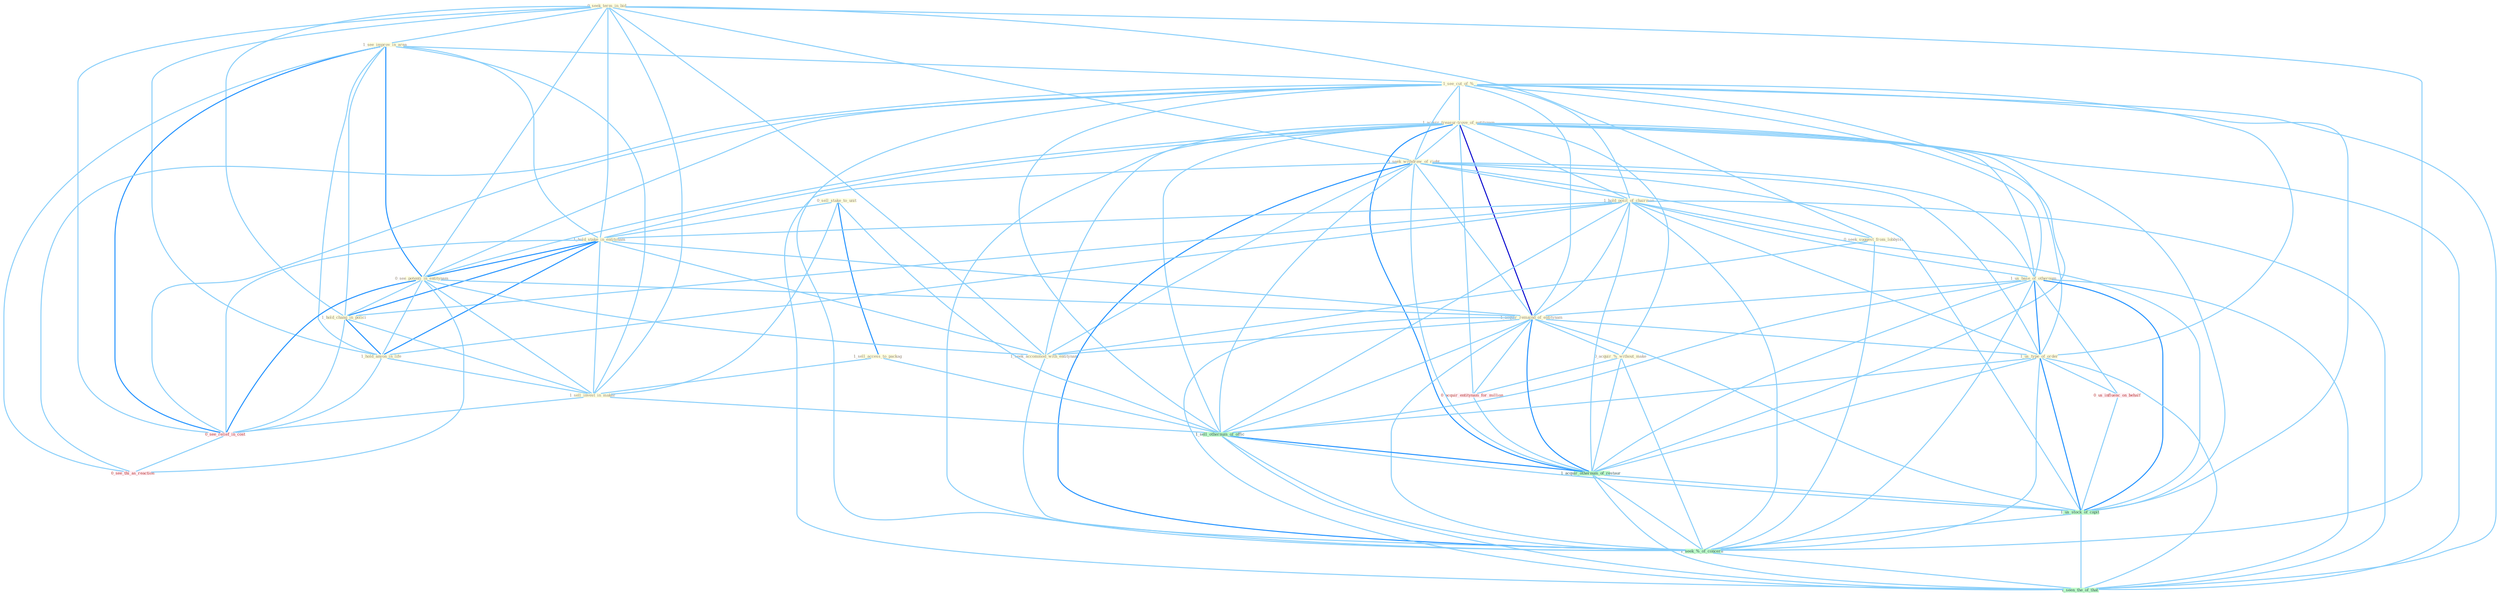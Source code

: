 Graph G{ 
    node
    [shape=polygon,style=filled,width=.5,height=.06,color="#BDFCC9",fixedsize=true,fontsize=4,
    fontcolor="#2f4f4f"];
    {node
    [color="#ffffe0", fontcolor="#8b7d6b"] "0_seek_term_in_bid " "1_see_improv_in_area " "1_see_cut_of_% " "1_acquir_treasur-trove_of_entitynam " "1_seek_withdraw_of_right " "0_sell_stake_to_unit " "1_hold_posit_of_chairman " "1_hold_stake_in_entitynam " "1_sell_access_to_packag " "0_see_potenti_in_entitynam " "1_us_base_of_othernum " "0_seek_suggest_from_lobbyist " "1_acquir_remaind_of_entitynam " "1_hold_chang_in_polici " "1_hold_anyon_in_life " "1_sell_invest_in_maker " "1_seek_accommod_with_entitynam " "1_us_type_of_order " "0_acquir_%_without_make "}
{node [color="#fff0f5", fontcolor="#b22222"] "0_acquir_entitynam_for_million " "0_us_influenc_on_behalf " "0_see_relief_in_cost " "0_see_thi_as_reaction "}
edge [color="#B0E2FF"];

	"0_seek_term_in_bid " -- "1_see_improv_in_area " [w="1", color="#87cefa" ];
	"0_seek_term_in_bid " -- "1_seek_withdraw_of_right " [w="1", color="#87cefa" ];
	"0_seek_term_in_bid " -- "1_hold_stake_in_entitynam " [w="1", color="#87cefa" ];
	"0_seek_term_in_bid " -- "0_see_potenti_in_entitynam " [w="1", color="#87cefa" ];
	"0_seek_term_in_bid " -- "0_seek_suggest_from_lobbyist " [w="1", color="#87cefa" ];
	"0_seek_term_in_bid " -- "1_hold_chang_in_polici " [w="1", color="#87cefa" ];
	"0_seek_term_in_bid " -- "1_hold_anyon_in_life " [w="1", color="#87cefa" ];
	"0_seek_term_in_bid " -- "1_sell_invest_in_maker " [w="1", color="#87cefa" ];
	"0_seek_term_in_bid " -- "1_seek_accommod_with_entitynam " [w="1", color="#87cefa" ];
	"0_seek_term_in_bid " -- "0_see_relief_in_cost " [w="1", color="#87cefa" ];
	"0_seek_term_in_bid " -- "1_seek_%_of_concern " [w="1", color="#87cefa" ];
	"1_see_improv_in_area " -- "1_see_cut_of_% " [w="1", color="#87cefa" ];
	"1_see_improv_in_area " -- "1_hold_stake_in_entitynam " [w="1", color="#87cefa" ];
	"1_see_improv_in_area " -- "0_see_potenti_in_entitynam " [w="2", color="#1e90ff" , len=0.8];
	"1_see_improv_in_area " -- "1_hold_chang_in_polici " [w="1", color="#87cefa" ];
	"1_see_improv_in_area " -- "1_hold_anyon_in_life " [w="1", color="#87cefa" ];
	"1_see_improv_in_area " -- "1_sell_invest_in_maker " [w="1", color="#87cefa" ];
	"1_see_improv_in_area " -- "0_see_relief_in_cost " [w="2", color="#1e90ff" , len=0.8];
	"1_see_improv_in_area " -- "0_see_thi_as_reaction " [w="1", color="#87cefa" ];
	"1_see_cut_of_% " -- "1_acquir_treasur-trove_of_entitynam " [w="1", color="#87cefa" ];
	"1_see_cut_of_% " -- "1_seek_withdraw_of_right " [w="1", color="#87cefa" ];
	"1_see_cut_of_% " -- "1_hold_posit_of_chairman " [w="1", color="#87cefa" ];
	"1_see_cut_of_% " -- "0_see_potenti_in_entitynam " [w="1", color="#87cefa" ];
	"1_see_cut_of_% " -- "1_us_base_of_othernum " [w="1", color="#87cefa" ];
	"1_see_cut_of_% " -- "1_acquir_remaind_of_entitynam " [w="1", color="#87cefa" ];
	"1_see_cut_of_% " -- "1_us_type_of_order " [w="1", color="#87cefa" ];
	"1_see_cut_of_% " -- "1_sell_othernum_of_offic " [w="1", color="#87cefa" ];
	"1_see_cut_of_% " -- "0_see_relief_in_cost " [w="1", color="#87cefa" ];
	"1_see_cut_of_% " -- "0_see_thi_as_reaction " [w="1", color="#87cefa" ];
	"1_see_cut_of_% " -- "1_acquir_othernum_of_restaur " [w="1", color="#87cefa" ];
	"1_see_cut_of_% " -- "1_us_stock_of_capit " [w="1", color="#87cefa" ];
	"1_see_cut_of_% " -- "1_seek_%_of_concern " [w="1", color="#87cefa" ];
	"1_see_cut_of_% " -- "1_seen_the_of_that " [w="1", color="#87cefa" ];
	"1_acquir_treasur-trove_of_entitynam " -- "1_seek_withdraw_of_right " [w="1", color="#87cefa" ];
	"1_acquir_treasur-trove_of_entitynam " -- "1_hold_posit_of_chairman " [w="1", color="#87cefa" ];
	"1_acquir_treasur-trove_of_entitynam " -- "1_hold_stake_in_entitynam " [w="1", color="#87cefa" ];
	"1_acquir_treasur-trove_of_entitynam " -- "0_see_potenti_in_entitynam " [w="1", color="#87cefa" ];
	"1_acquir_treasur-trove_of_entitynam " -- "1_us_base_of_othernum " [w="1", color="#87cefa" ];
	"1_acquir_treasur-trove_of_entitynam " -- "1_acquir_remaind_of_entitynam " [w="3", color="#0000cd" , len=0.6];
	"1_acquir_treasur-trove_of_entitynam " -- "1_seek_accommod_with_entitynam " [w="1", color="#87cefa" ];
	"1_acquir_treasur-trove_of_entitynam " -- "1_us_type_of_order " [w="1", color="#87cefa" ];
	"1_acquir_treasur-trove_of_entitynam " -- "0_acquir_%_without_make " [w="1", color="#87cefa" ];
	"1_acquir_treasur-trove_of_entitynam " -- "0_acquir_entitynam_for_million " [w="1", color="#87cefa" ];
	"1_acquir_treasur-trove_of_entitynam " -- "1_sell_othernum_of_offic " [w="1", color="#87cefa" ];
	"1_acquir_treasur-trove_of_entitynam " -- "1_acquir_othernum_of_restaur " [w="2", color="#1e90ff" , len=0.8];
	"1_acquir_treasur-trove_of_entitynam " -- "1_us_stock_of_capit " [w="1", color="#87cefa" ];
	"1_acquir_treasur-trove_of_entitynam " -- "1_seek_%_of_concern " [w="1", color="#87cefa" ];
	"1_acquir_treasur-trove_of_entitynam " -- "1_seen_the_of_that " [w="1", color="#87cefa" ];
	"1_seek_withdraw_of_right " -- "1_hold_posit_of_chairman " [w="1", color="#87cefa" ];
	"1_seek_withdraw_of_right " -- "1_us_base_of_othernum " [w="1", color="#87cefa" ];
	"1_seek_withdraw_of_right " -- "0_seek_suggest_from_lobbyist " [w="1", color="#87cefa" ];
	"1_seek_withdraw_of_right " -- "1_acquir_remaind_of_entitynam " [w="1", color="#87cefa" ];
	"1_seek_withdraw_of_right " -- "1_seek_accommod_with_entitynam " [w="1", color="#87cefa" ];
	"1_seek_withdraw_of_right " -- "1_us_type_of_order " [w="1", color="#87cefa" ];
	"1_seek_withdraw_of_right " -- "1_sell_othernum_of_offic " [w="1", color="#87cefa" ];
	"1_seek_withdraw_of_right " -- "1_acquir_othernum_of_restaur " [w="1", color="#87cefa" ];
	"1_seek_withdraw_of_right " -- "1_us_stock_of_capit " [w="1", color="#87cefa" ];
	"1_seek_withdraw_of_right " -- "1_seek_%_of_concern " [w="2", color="#1e90ff" , len=0.8];
	"1_seek_withdraw_of_right " -- "1_seen_the_of_that " [w="1", color="#87cefa" ];
	"0_sell_stake_to_unit " -- "1_hold_stake_in_entitynam " [w="1", color="#87cefa" ];
	"0_sell_stake_to_unit " -- "1_sell_access_to_packag " [w="2", color="#1e90ff" , len=0.8];
	"0_sell_stake_to_unit " -- "1_sell_invest_in_maker " [w="1", color="#87cefa" ];
	"0_sell_stake_to_unit " -- "1_sell_othernum_of_offic " [w="1", color="#87cefa" ];
	"1_hold_posit_of_chairman " -- "1_hold_stake_in_entitynam " [w="1", color="#87cefa" ];
	"1_hold_posit_of_chairman " -- "1_us_base_of_othernum " [w="1", color="#87cefa" ];
	"1_hold_posit_of_chairman " -- "1_acquir_remaind_of_entitynam " [w="1", color="#87cefa" ];
	"1_hold_posit_of_chairman " -- "1_hold_chang_in_polici " [w="1", color="#87cefa" ];
	"1_hold_posit_of_chairman " -- "1_hold_anyon_in_life " [w="1", color="#87cefa" ];
	"1_hold_posit_of_chairman " -- "1_us_type_of_order " [w="1", color="#87cefa" ];
	"1_hold_posit_of_chairman " -- "1_sell_othernum_of_offic " [w="1", color="#87cefa" ];
	"1_hold_posit_of_chairman " -- "1_acquir_othernum_of_restaur " [w="1", color="#87cefa" ];
	"1_hold_posit_of_chairman " -- "1_us_stock_of_capit " [w="1", color="#87cefa" ];
	"1_hold_posit_of_chairman " -- "1_seek_%_of_concern " [w="1", color="#87cefa" ];
	"1_hold_posit_of_chairman " -- "1_seen_the_of_that " [w="1", color="#87cefa" ];
	"1_hold_stake_in_entitynam " -- "0_see_potenti_in_entitynam " [w="2", color="#1e90ff" , len=0.8];
	"1_hold_stake_in_entitynam " -- "1_acquir_remaind_of_entitynam " [w="1", color="#87cefa" ];
	"1_hold_stake_in_entitynam " -- "1_hold_chang_in_polici " [w="2", color="#1e90ff" , len=0.8];
	"1_hold_stake_in_entitynam " -- "1_hold_anyon_in_life " [w="2", color="#1e90ff" , len=0.8];
	"1_hold_stake_in_entitynam " -- "1_sell_invest_in_maker " [w="1", color="#87cefa" ];
	"1_hold_stake_in_entitynam " -- "1_seek_accommod_with_entitynam " [w="1", color="#87cefa" ];
	"1_hold_stake_in_entitynam " -- "0_see_relief_in_cost " [w="1", color="#87cefa" ];
	"1_sell_access_to_packag " -- "1_sell_invest_in_maker " [w="1", color="#87cefa" ];
	"1_sell_access_to_packag " -- "1_sell_othernum_of_offic " [w="1", color="#87cefa" ];
	"0_see_potenti_in_entitynam " -- "1_acquir_remaind_of_entitynam " [w="1", color="#87cefa" ];
	"0_see_potenti_in_entitynam " -- "1_hold_chang_in_polici " [w="1", color="#87cefa" ];
	"0_see_potenti_in_entitynam " -- "1_hold_anyon_in_life " [w="1", color="#87cefa" ];
	"0_see_potenti_in_entitynam " -- "1_sell_invest_in_maker " [w="1", color="#87cefa" ];
	"0_see_potenti_in_entitynam " -- "1_seek_accommod_with_entitynam " [w="1", color="#87cefa" ];
	"0_see_potenti_in_entitynam " -- "0_see_relief_in_cost " [w="2", color="#1e90ff" , len=0.8];
	"0_see_potenti_in_entitynam " -- "0_see_thi_as_reaction " [w="1", color="#87cefa" ];
	"1_us_base_of_othernum " -- "1_acquir_remaind_of_entitynam " [w="1", color="#87cefa" ];
	"1_us_base_of_othernum " -- "1_us_type_of_order " [w="2", color="#1e90ff" , len=0.8];
	"1_us_base_of_othernum " -- "1_sell_othernum_of_offic " [w="1", color="#87cefa" ];
	"1_us_base_of_othernum " -- "0_us_influenc_on_behalf " [w="1", color="#87cefa" ];
	"1_us_base_of_othernum " -- "1_acquir_othernum_of_restaur " [w="1", color="#87cefa" ];
	"1_us_base_of_othernum " -- "1_us_stock_of_capit " [w="2", color="#1e90ff" , len=0.8];
	"1_us_base_of_othernum " -- "1_seek_%_of_concern " [w="1", color="#87cefa" ];
	"1_us_base_of_othernum " -- "1_seen_the_of_that " [w="1", color="#87cefa" ];
	"0_seek_suggest_from_lobbyist " -- "1_seek_accommod_with_entitynam " [w="1", color="#87cefa" ];
	"0_seek_suggest_from_lobbyist " -- "1_seek_%_of_concern " [w="1", color="#87cefa" ];
	"1_acquir_remaind_of_entitynam " -- "1_seek_accommod_with_entitynam " [w="1", color="#87cefa" ];
	"1_acquir_remaind_of_entitynam " -- "1_us_type_of_order " [w="1", color="#87cefa" ];
	"1_acquir_remaind_of_entitynam " -- "0_acquir_%_without_make " [w="1", color="#87cefa" ];
	"1_acquir_remaind_of_entitynam " -- "0_acquir_entitynam_for_million " [w="1", color="#87cefa" ];
	"1_acquir_remaind_of_entitynam " -- "1_sell_othernum_of_offic " [w="1", color="#87cefa" ];
	"1_acquir_remaind_of_entitynam " -- "1_acquir_othernum_of_restaur " [w="2", color="#1e90ff" , len=0.8];
	"1_acquir_remaind_of_entitynam " -- "1_us_stock_of_capit " [w="1", color="#87cefa" ];
	"1_acquir_remaind_of_entitynam " -- "1_seek_%_of_concern " [w="1", color="#87cefa" ];
	"1_acquir_remaind_of_entitynam " -- "1_seen_the_of_that " [w="1", color="#87cefa" ];
	"1_hold_chang_in_polici " -- "1_hold_anyon_in_life " [w="2", color="#1e90ff" , len=0.8];
	"1_hold_chang_in_polici " -- "1_sell_invest_in_maker " [w="1", color="#87cefa" ];
	"1_hold_chang_in_polici " -- "0_see_relief_in_cost " [w="1", color="#87cefa" ];
	"1_hold_anyon_in_life " -- "1_sell_invest_in_maker " [w="1", color="#87cefa" ];
	"1_hold_anyon_in_life " -- "0_see_relief_in_cost " [w="1", color="#87cefa" ];
	"1_sell_invest_in_maker " -- "1_sell_othernum_of_offic " [w="1", color="#87cefa" ];
	"1_sell_invest_in_maker " -- "0_see_relief_in_cost " [w="1", color="#87cefa" ];
	"1_seek_accommod_with_entitynam " -- "1_seek_%_of_concern " [w="1", color="#87cefa" ];
	"1_us_type_of_order " -- "1_sell_othernum_of_offic " [w="1", color="#87cefa" ];
	"1_us_type_of_order " -- "0_us_influenc_on_behalf " [w="1", color="#87cefa" ];
	"1_us_type_of_order " -- "1_acquir_othernum_of_restaur " [w="1", color="#87cefa" ];
	"1_us_type_of_order " -- "1_us_stock_of_capit " [w="2", color="#1e90ff" , len=0.8];
	"1_us_type_of_order " -- "1_seek_%_of_concern " [w="1", color="#87cefa" ];
	"1_us_type_of_order " -- "1_seen_the_of_that " [w="1", color="#87cefa" ];
	"0_acquir_%_without_make " -- "0_acquir_entitynam_for_million " [w="1", color="#87cefa" ];
	"0_acquir_%_without_make " -- "1_acquir_othernum_of_restaur " [w="1", color="#87cefa" ];
	"0_acquir_%_without_make " -- "1_seek_%_of_concern " [w="1", color="#87cefa" ];
	"0_acquir_entitynam_for_million " -- "1_acquir_othernum_of_restaur " [w="1", color="#87cefa" ];
	"1_sell_othernum_of_offic " -- "1_acquir_othernum_of_restaur " [w="2", color="#1e90ff" , len=0.8];
	"1_sell_othernum_of_offic " -- "1_us_stock_of_capit " [w="1", color="#87cefa" ];
	"1_sell_othernum_of_offic " -- "1_seek_%_of_concern " [w="1", color="#87cefa" ];
	"1_sell_othernum_of_offic " -- "1_seen_the_of_that " [w="1", color="#87cefa" ];
	"0_us_influenc_on_behalf " -- "1_us_stock_of_capit " [w="1", color="#87cefa" ];
	"0_see_relief_in_cost " -- "0_see_thi_as_reaction " [w="1", color="#87cefa" ];
	"1_acquir_othernum_of_restaur " -- "1_us_stock_of_capit " [w="1", color="#87cefa" ];
	"1_acquir_othernum_of_restaur " -- "1_seek_%_of_concern " [w="1", color="#87cefa" ];
	"1_acquir_othernum_of_restaur " -- "1_seen_the_of_that " [w="1", color="#87cefa" ];
	"1_us_stock_of_capit " -- "1_seek_%_of_concern " [w="1", color="#87cefa" ];
	"1_us_stock_of_capit " -- "1_seen_the_of_that " [w="1", color="#87cefa" ];
	"1_seek_%_of_concern " -- "1_seen_the_of_that " [w="1", color="#87cefa" ];
}